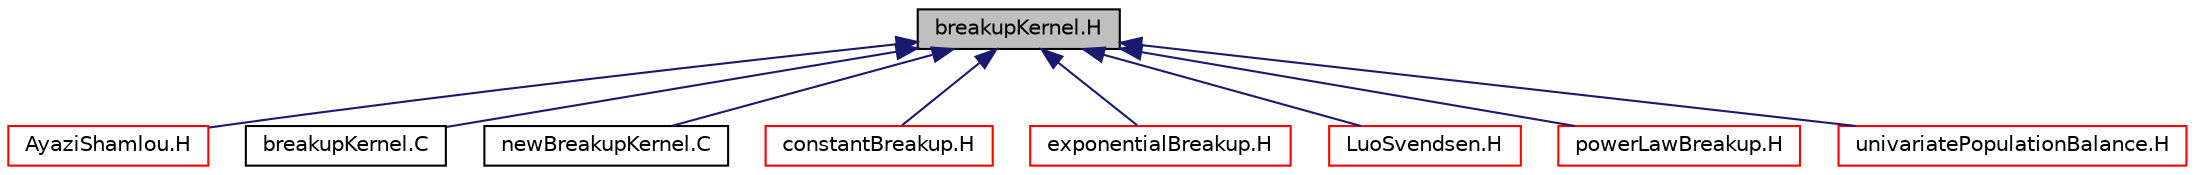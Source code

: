 digraph "breakupKernel.H"
{
  bgcolor="transparent";
  edge [fontname="Helvetica",fontsize="10",labelfontname="Helvetica",labelfontsize="10"];
  node [fontname="Helvetica",fontsize="10",shape=record];
  Node1 [label="breakupKernel.H",height=0.2,width=0.4,color="black", fillcolor="grey75", style="filled", fontcolor="black"];
  Node1 -> Node2 [dir="back",color="midnightblue",fontsize="10",style="solid",fontname="Helvetica"];
  Node2 [label="AyaziShamlou.H",height=0.2,width=0.4,color="red",URL="$a00254.html"];
  Node1 -> Node3 [dir="back",color="midnightblue",fontsize="10",style="solid",fontname="Helvetica"];
  Node3 [label="breakupKernel.C",height=0.2,width=0.4,color="black",URL="$a00265.html"];
  Node1 -> Node4 [dir="back",color="midnightblue",fontsize="10",style="solid",fontname="Helvetica"];
  Node4 [label="newBreakupKernel.C",height=0.2,width=0.4,color="black",URL="$a00501.html"];
  Node1 -> Node5 [dir="back",color="midnightblue",fontsize="10",style="solid",fontname="Helvetica"];
  Node5 [label="constantBreakup.H",height=0.2,width=0.4,color="red",URL="$a00298.html"];
  Node1 -> Node6 [dir="back",color="midnightblue",fontsize="10",style="solid",fontname="Helvetica"];
  Node6 [label="exponentialBreakup.H",height=0.2,width=0.4,color="red",URL="$a00359.html"];
  Node1 -> Node7 [dir="back",color="midnightblue",fontsize="10",style="solid",fontname="Helvetica"];
  Node7 [label="LuoSvendsen.H",height=0.2,width=0.4,color="red",URL="$a00462.html"];
  Node1 -> Node8 [dir="back",color="midnightblue",fontsize="10",style="solid",fontname="Helvetica"];
  Node8 [label="powerLawBreakup.H",height=0.2,width=0.4,color="red",URL="$a00608.html"];
  Node1 -> Node9 [dir="back",color="midnightblue",fontsize="10",style="solid",fontname="Helvetica"];
  Node9 [label="univariatePopulationBalance.H",height=0.2,width=0.4,color="red",URL="$a00695.html"];
}
